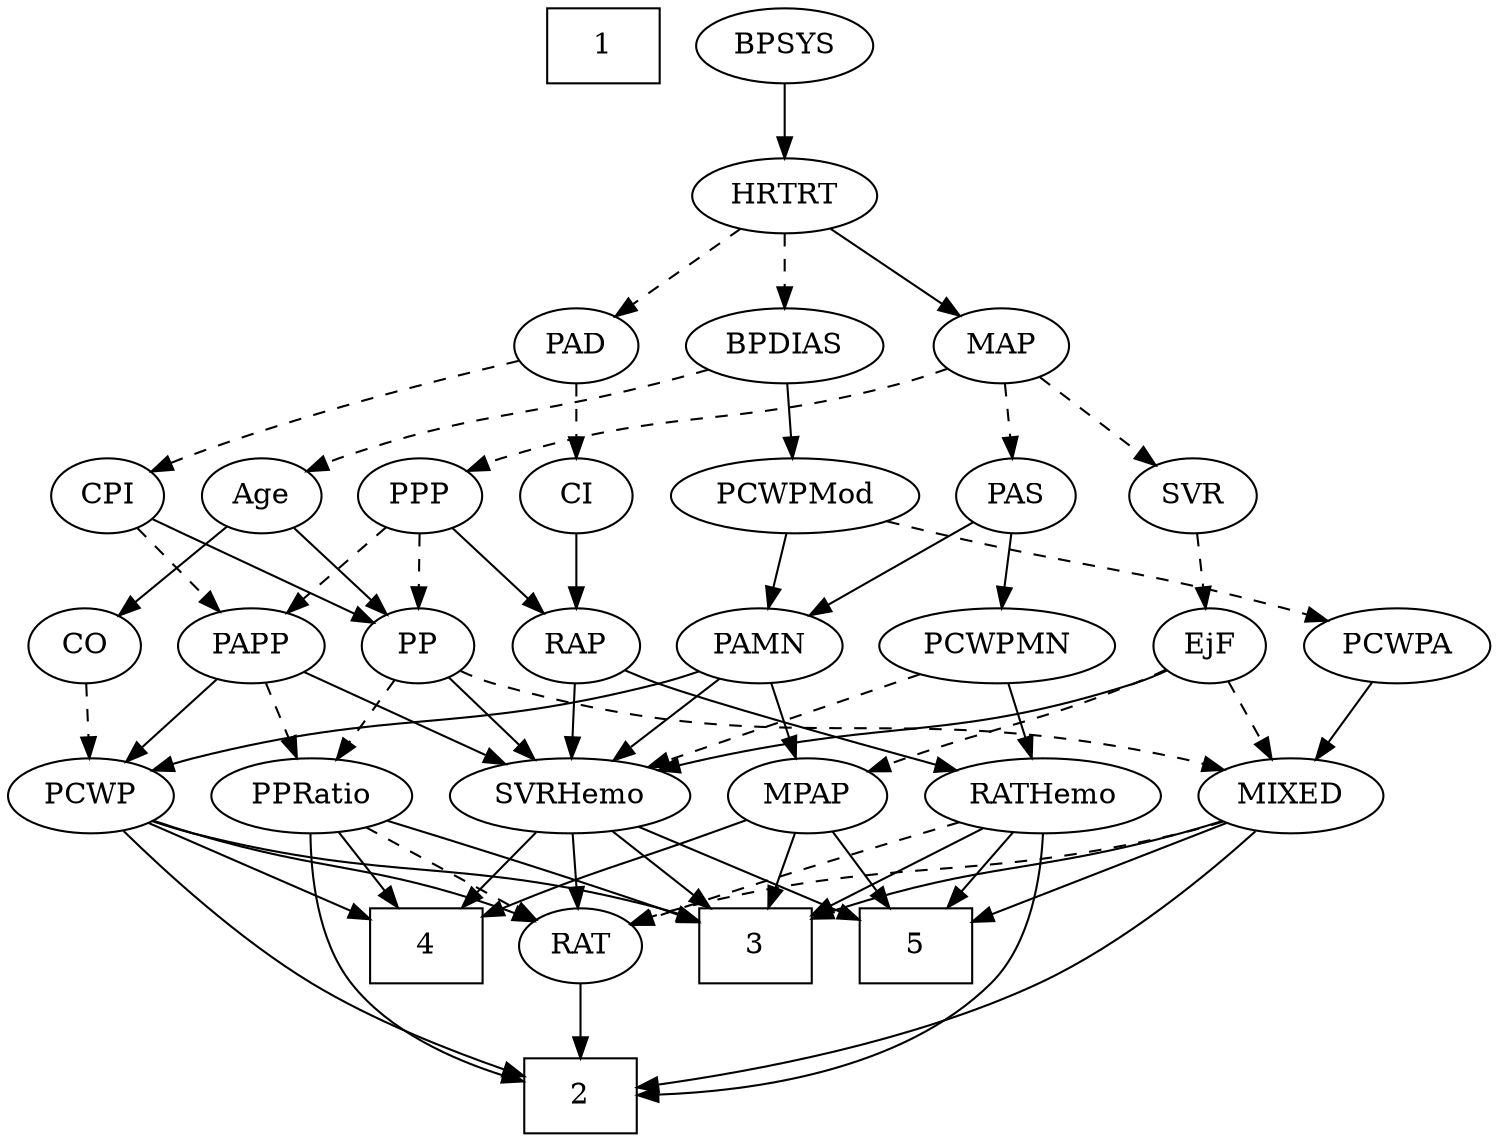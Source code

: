 strict digraph {
	graph [bb="0,0,663.6,540"];
	node [label="\N"];
	1	[height=0.5,
		pos="264,522",
		shape=box,
		width=0.75];
	2	[height=0.5,
		pos="250,18",
		shape=box,
		width=0.75];
	3	[height=0.5,
		pos="322,90",
		shape=box,
		width=0.75];
	4	[height=0.5,
		pos="178,90",
		shape=box,
		width=0.75];
	5	[height=0.5,
		pos="394,90",
		shape=box,
		width=0.75];
	Age	[height=0.5,
		pos="110,306",
		width=0.75];
	CO	[height=0.5,
		pos="27,234",
		width=0.75];
	Age -> CO	[pos="e,43.082,248.56 93.602,291.17 81.359,280.85 64.448,266.58 50.73,255.01",
		style=solid];
	PP	[height=0.5,
		pos="181,234",
		width=0.75];
	Age -> PP	[pos="e,166.31,249.49 124.71,290.5 134.61,280.73 147.84,267.69 158.99,256.7",
		style=solid];
	EjF	[height=0.5,
		pos="535,234",
		width=0.75];
	MIXED	[height=0.5,
		pos="557,162",
		width=1.1193];
	EjF -> MIXED	[pos="e,551.57,180.28 540.33,216.05 542.78,208.26 545.74,198.82 548.49,190.08",
		style=dashed];
	MPAP	[height=0.5,
		pos="347,162",
		width=0.97491];
	EjF -> MPAP	[pos="e,373.92,173.63 513.87,222.51 509.03,220.25 503.88,217.96 499,216 452.04,197.16 438.61,197.12 391,180 388.49,179.1 385.9,178.15 \
383.3,177.18",
		style=dashed];
	SVRHemo	[height=0.5,
		pos="244,162",
		width=1.3902];
	EjF -> SVRHemo	[pos="e,280.99,174.26 514.43,222.17 509.48,219.88 504.13,217.65 499,216 414.69,188.86 389.21,200.29 303,180 298.97,179.05 294.81,178 290.65,\
176.9",
		style=solid];
	RAP	[height=0.5,
		pos="254,234",
		width=0.77632];
	RATHemo	[height=0.5,
		pos="449,162",
		width=1.3721];
	RAP -> RATHemo	[pos="e,412.2,174.12 275.74,222.54 280.71,220.28 286.01,217.98 291,216 327.89,201.39 370.61,187.22 402.32,177.21",
		style=solid];
	RAP -> SVRHemo	[pos="e,246.47,180.28 251.58,216.05 250.48,208.35 249.15,199.03 247.91,190.36",
		style=solid];
	MIXED -> 2	[pos="e,277.02,22.118 542.78,145.01 524.12,124.99 489.44,91.044 453,72 399.14,43.848 329.25,29.878 287.11,23.563",
		style=solid];
	MIXED -> 3	[pos="e,349.27,104.58 526.47,150.13 520.07,147.99 513.34,145.84 507,144 444.51,125.87 424.08,130.21 358.79,107.91",
		style=solid];
	MIXED -> 5	[pos="e,421.11,102.64 528.98,148.97 501.71,137.26 460.14,119.4 430.34,106.61",
		style=solid];
	RAT	[height=0.5,
		pos="250,90",
		width=0.75827];
	MIXED -> RAT	[pos="e,270.54,101.91 527.1,149.93 520.54,147.76 513.58,145.64 507,144 410.45,119.9 381.03,137.54 286,108 284.07,107.4 282.11,106.72 280.15,\
105.97",
		style=dashed];
	MPAP -> 3	[pos="e,328.17,108.28 340.95,144.05 338.13,136.18 334.72,126.62 331.57,117.79",
		style=solid];
	MPAP -> 4	[pos="e,205.04,103.99 319.77,150.38 290.24,138.83 244.22,120.71 214.46,108.05",
		style=solid];
	MPAP -> 5	[pos="e,382.5,108.12 357.9,144.76 363.55,136.35 370.57,125.89 376.92,116.44",
		style=solid];
	BPSYS	[height=0.5,
		pos="347,522",
		width=1.0471];
	HRTRT	[height=0.5,
		pos="347,450",
		width=1.1013];
	BPSYS -> HRTRT	[pos="e,347,468.1 347,503.7 347,495.98 347,486.71 347,478.11",
		style=solid];
	PAD	[height=0.5,
		pos="254,378",
		width=0.79437];
	CPI	[height=0.5,
		pos="38,306",
		width=0.75];
	PAD -> CPI	[pos="e,59.084,317.62 227.65,370.61 192.2,361.7 127.43,344.34 74,324 72.159,323.3 70.282,322.54 68.399,321.75",
		style=dashed];
	CI	[height=0.5,
		pos="254,306",
		width=0.75];
	PAD -> CI	[pos="e,254,324.1 254,359.7 254,351.98 254,342.71 254,334.11",
		style=dashed];
	PCWP	[height=0.5,
		pos="43,162",
		width=0.97491];
	CO -> PCWP	[pos="e,39.051,180.28 30.873,216.05 32.655,208.26 34.812,198.82 36.811,190.08",
		style=dashed];
	PAS	[height=0.5,
		pos="448,306",
		width=0.75];
	PAMN	[height=0.5,
		pos="336,234",
		width=1.011];
	PAS -> PAMN	[pos="e,357.78,248.61 429,293.13 411.9,282.44 386.46,266.54 366.51,254.07",
		style=solid];
	PCWPMN	[height=0.5,
		pos="440,234",
		width=1.3902];
	PAS -> PCWPMN	[pos="e,441.95,252.1 446.02,287.7 445.14,279.98 444.08,270.71 443.1,262.11",
		style=solid];
	PAMN -> MPAP	[pos="e,344.31,180.1 338.72,215.7 339.93,207.98 341.39,198.71 342.74,190.11",
		style=solid];
	PAMN -> SVRHemo	[pos="e,264.31,178.46 316.94,218.5 304.09,208.72 286.92,195.65 272.46,184.65",
		style=solid];
	PAMN -> PCWP	[pos="e,69.244,174.09 308.66,221.74 302.89,219.63 296.8,217.59 291,216 202.22,191.63 175.69,204.71 87,180 84.355,179.26 81.648,178.43 \
78.94,177.53",
		style=solid];
	RATHemo -> 2	[pos="e,277.3,18.857 450.2,143.94 450.62,124.1 448.15,91.585 430,72 393.23,32.325 328.43,21.821 287.44,19.337",
		style=solid];
	RATHemo -> 3	[pos="e,349.29,106.04 422.99,146.67 404.28,136.35 378.8,122.31 358.12,110.91",
		style=solid];
	RATHemo -> 5	[pos="e,407.71,108.45 435.97,144.41 429.38,136.03 421.25,125.68 413.9,116.33",
		style=solid];
	RATHemo -> RAT	[pos="e,271.12,101.52 412.7,149.79 372.17,137.16 309.23,117.22 286,108 284.17,107.27 282.3,106.5 280.42,105.69",
		style=dashed];
	CPI -> PP	[pos="e,159.81,245.37 59.1,294.67 83.285,282.83 123.12,263.33 150.64,249.86",
		style=solid];
	PAPP	[height=0.5,
		pos="104,234",
		width=0.88464];
	CPI -> PAPP	[pos="e,89.567,250.31 51.997,290.15 60.888,280.72 72.571,268.33 82.61,257.69",
		style=dashed];
	RAT -> 2	[pos="e,250,36.104 250,71.697 250,63.983 250,54.712 250,46.112",
		style=solid];
	SVR	[height=0.5,
		pos="528,306",
		width=0.77632];
	SVR -> EjF	[pos="e,533.29,252.1 529.73,287.7 530.5,279.98 531.43,270.71 532.29,262.11",
		style=dashed];
	PCWPMod	[height=0.5,
		pos="351,306",
		width=1.4443];
	PCWPMod -> PAMN	[pos="e,339.67,252.1 347.29,287.7 345.64,279.98 343.65,270.71 341.81,262.11",
		style=solid];
	PCWPA	[height=0.5,
		pos="622,234",
		width=1.1555];
	PCWPMod -> PCWPA	[pos="e,590.59,246.01 389.65,293.92 397.05,291.89 404.75,289.83 412,288 482.25,270.27 501.21,271.48 571,252 574.19,251.11 577.48,250.14 \
580.77,249.13",
		style=dashed];
	PCWPA -> MIXED	[pos="e,571.69,178.82 607.25,217.12 598.77,207.99 587.97,196.36 578.56,186.22",
		style=solid];
	PCWPMN -> RATHemo	[pos="e,446.8,180.1 442.22,215.7 443.22,207.98 444.41,198.71 445.51,190.11",
		style=solid];
	PCWPMN -> SVRHemo	[pos="e,278.41,175.29 405.86,220.81 373.18,209.13 323.71,191.47 288.07,178.74",
		style=dashed];
	SVRHemo -> 3	[pos="e,303.01,108.04 261.7,145.12 271.61,136.22 284.17,124.95 295.25,115",
		style=solid];
	SVRHemo -> 4	[pos="e,194.15,108.12 228.69,144.76 220.52,136.1 210.29,125.25 201.17,115.57",
		style=solid];
	SVRHemo -> 5	[pos="e,366.88,103.83 273.55,147.32 294.69,137.52 324.03,123.89 357.74,108.11",
		style=solid];
	SVRHemo -> RAT	[pos="e,248.53,108.1 245.48,143.7 246.14,135.98 246.94,126.71 247.68,118.11",
		style=solid];
	BPDIAS	[height=0.5,
		pos="347,378",
		width=1.1735];
	BPDIAS -> Age	[pos="e,130.64,317.61 314.23,366.53 306.93,364.29 299.22,362 292,360 227.6,342.12 208.97,346.38 146,324 144.1,323.32 142.16,322.58 140.21,\
321.79",
		style=dashed];
	BPDIAS -> PCWPMod	[pos="e,350.02,324.1 347.99,359.7 348.43,351.98 348.96,342.71 349.45,334.11",
		style=solid];
	MAP	[height=0.5,
		pos="443,378",
		width=0.84854];
	MAP -> PAS	[pos="e,446.78,324.1 444.24,359.7 444.79,351.98 445.45,342.71 446.06,334.11",
		style=dashed];
	MAP -> SVR	[pos="e,511.4,320.67 460.2,362.83 472.69,352.55 489.76,338.49 503.65,327.05",
		style=dashed];
	PPP	[height=0.5,
		pos="182,306",
		width=0.75];
	MAP -> PPP	[pos="e,202.59,317.77 418.49,366.91 411.91,364.43 404.74,361.93 398,360 319.58,337.51 295.46,349.61 218,324 216.08,323.37 214.13,322.65 \
212.18,321.89",
		style=dashed];
	PP -> MIXED	[pos="e,527.15,174.26 201.5,221.95 206.46,219.67 211.82,217.5 217,216 341.74,179.82 380.41,209.06 507,180 510.41,179.22 513.91,178.29 \
517.41,177.28",
		style=dashed];
	PP -> SVRHemo	[pos="e,229.34,179.29 194.36,218.15 202.53,209.07 213.18,197.24 222.52,186.87",
		style=solid];
	PPRatio	[height=0.5,
		pos="136,162",
		width=1.1013];
	PP -> PPRatio	[pos="e,146.8,179.8 170.79,217.12 165.31,208.59 158.43,197.89 152.23,188.25",
		style=dashed];
	PPP -> RAP	[pos="e,239.2,249.38 196.57,290.83 206.75,280.94 220.52,267.55 232.03,256.36",
		style=solid];
	PPP -> PP	[pos="e,181.24,252.1 181.75,287.7 181.64,279.98 181.51,270.71 181.39,262.11",
		style=dashed];
	PPP -> PAPP	[pos="e,120.18,249.52 166.59,291.17 155.49,281.21 140.3,267.57 127.66,256.23",
		style=dashed];
	PPRatio -> 2	[pos="e,222.72,24.307 132.45,144 129.43,124.81 127.59,93.476 142,72 158.16,47.915 188.57,34.364 213.01,27.006",
		style=solid];
	PPRatio -> 3	[pos="e,294.61,104.28 166.47,150.42 201.88,138.1 258.16,118.43 285.04,108.1",
		style=solid];
	PPRatio -> 4	[pos="e,167.53,108.45 145.95,144.41 150.83,136.28 156.82,126.31 162.29,117.18",
		style=solid];
	PPRatio -> RAT	[pos="e,230.56,102.94 158.52,147.17 176.67,136.03 202.29,120.29 221.8,108.31",
		style=dashed];
	PCWP -> 2	[pos="e,222.96,27.094 54.787,144.97 69.753,125.54 97.233,92.83 127,72 153.57,53.405 187.7,39.339 213.27,30.387",
		style=solid];
	PCWP -> 3	[pos="e,294.78,104.76 69.25,149.93 75.028,147.75 81.166,145.64 87,144 170.49,120.55 198.44,134.37 285.07,107.82",
		style=solid];
	PCWP -> 4	[pos="e,150.7,105.16 66.825,148.65 87.54,137.91 117.87,122.18 141.62,109.86",
		style=solid];
	PCWP -> RAT	[pos="e,228.93,101.66 69.849,150.17 75.481,148.03 81.408,145.87 87,144 142.64,125.41 159.07,128.6 214,108 215.84,107.31 217.72,106.56 \
219.61,105.78",
		style=solid];
	CI -> RAP	[pos="e,254,252.1 254,287.7 254,279.98 254,270.71 254,262.11",
		style=solid];
	PAPP -> SVRHemo	[pos="e,216.02,176.99 127.12,221.44 148.84,210.58 181.7,194.15 207.05,181.47",
		style=solid];
	PAPP -> PPRatio	[pos="e,128.25,179.96 111.58,216.41 115.31,208.25 119.9,198.22 124.08,189.07",
		style=dashed];
	PAPP -> PCWP	[pos="e,56.923,178.98 90.462,217.46 82.596,208.44 72.524,196.88 63.683,186.73",
		style=solid];
	HRTRT -> PAD	[pos="e,271.81,392.4 327.28,434.15 313.55,423.82 295.1,409.93 280.15,398.68",
		style=dashed];
	HRTRT -> BPDIAS	[pos="e,347,396.1 347,431.7 347,423.98 347,414.71 347,406.11",
		style=dashed];
	HRTRT -> MAP	[pos="e,424.62,392.4 367.36,434.15 381.66,423.73 400.93,409.67 416.44,398.36",
		style=solid];
}
